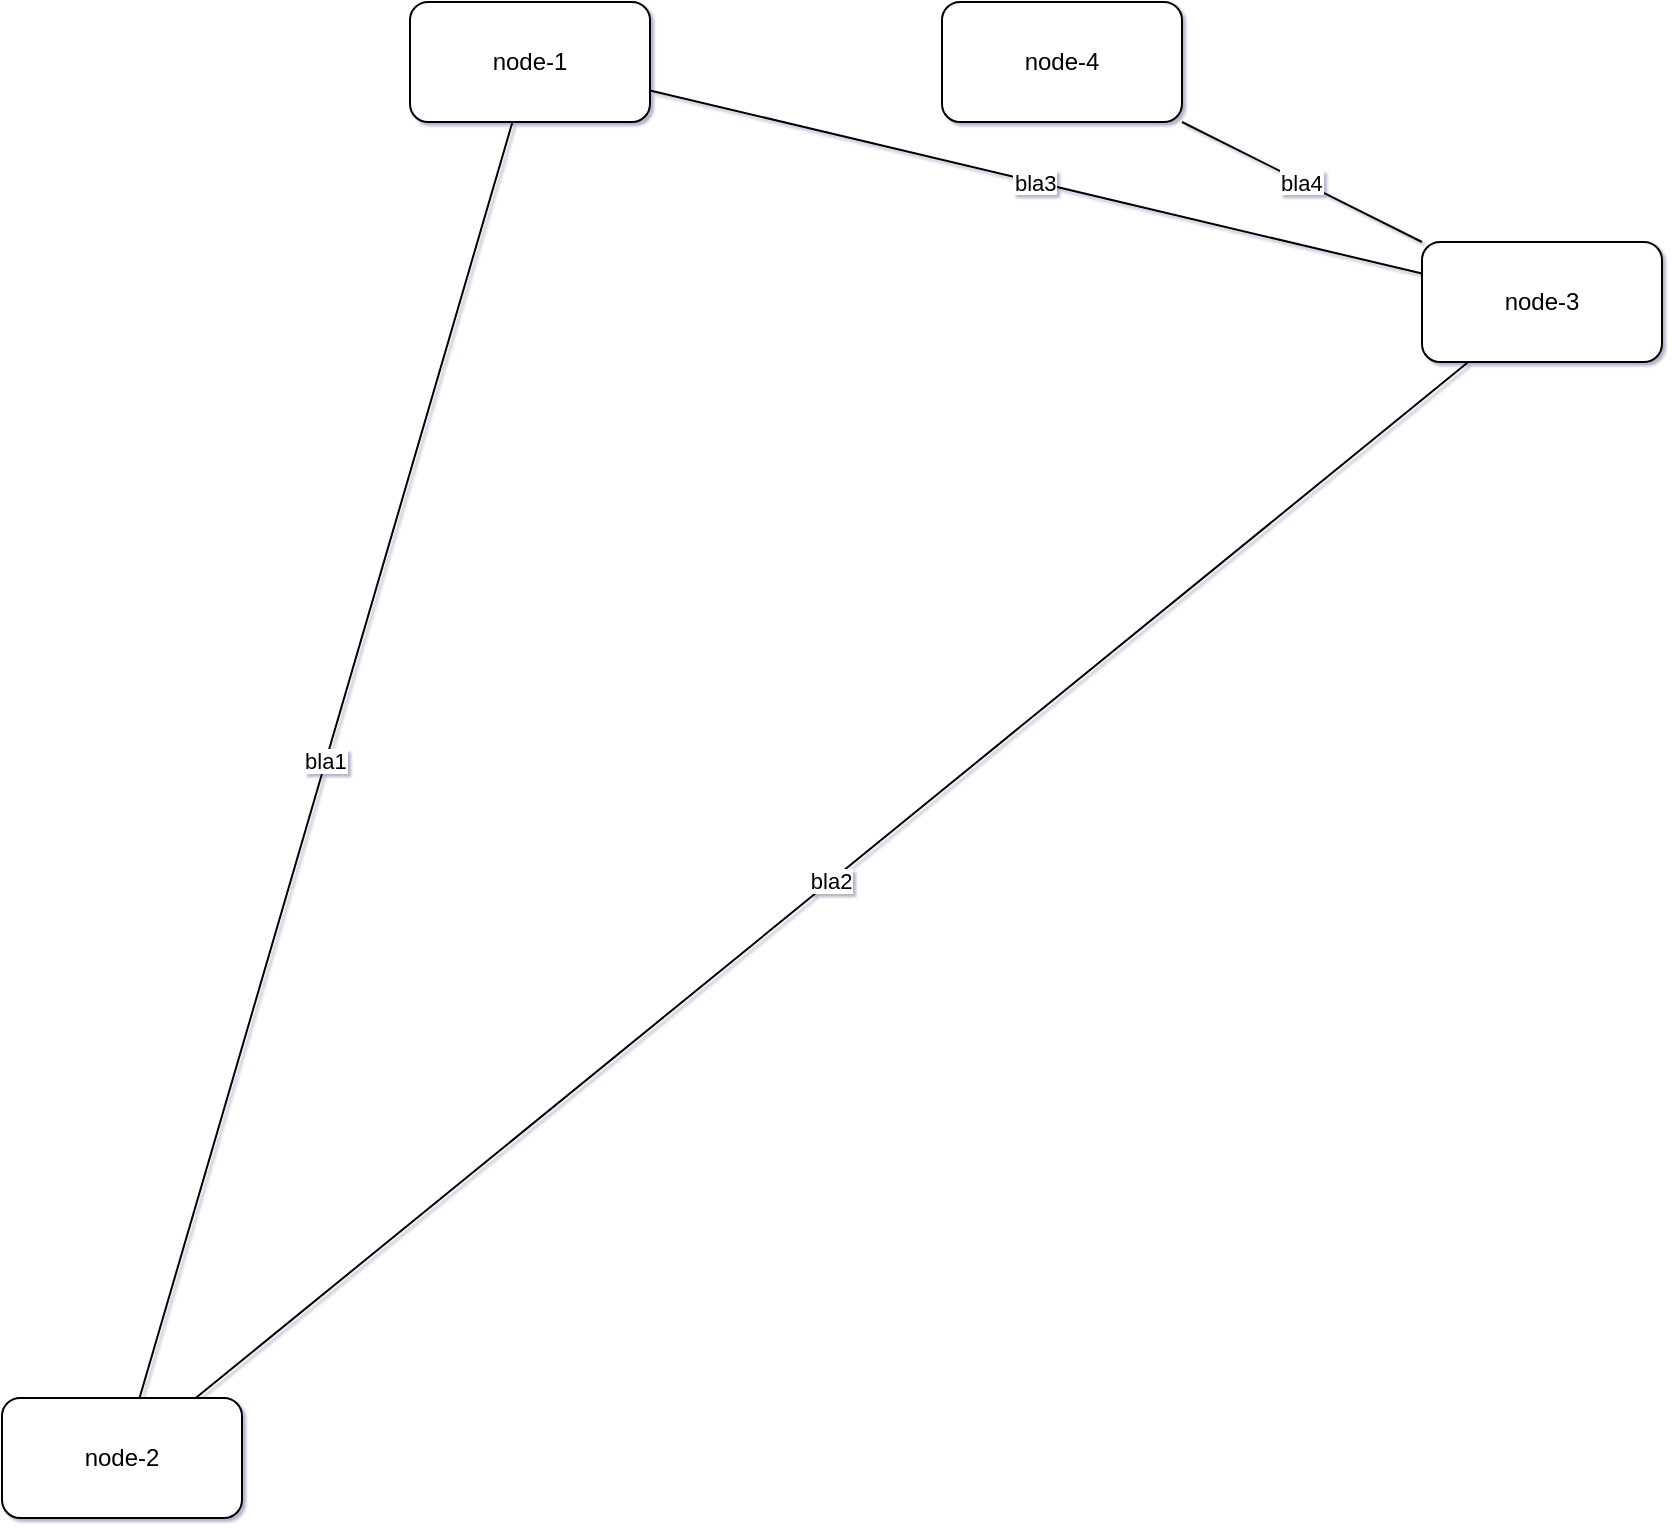 <mxfile compressed="false" type="device">
    <diagram id="Page-1" name="Page-1">
      <mxGraphModel arrows="1" connect="1" dx="1360" dy="864" fold="1" grid="1" gridSize="10" guides="1" math="0" page="1" pageHeight="1169" pageScale="1" pageWidth="827" shadow="1" tooltips="1">
        <root>
          <mxCell id="0" />   
          <mxCell id="1" parent="0" />
        <object id="node-1" label="node-1">
      <mxCell parent="1" style="rounded=1;whiteSpace=wrap;html=1;" vertex="1">
          <mxGeometry as="geometry" height="60" width="120" x="536" y="0" />
      </mxCell>
    </object><object id="node-2" label="node-2">
      <mxCell parent="1" style="rounded=1;whiteSpace=wrap;html=1;" vertex="1">
          <mxGeometry as="geometry" height="60" width="120" x="332" y="698" />
      </mxCell>
    </object><object id="node-3" label="node-3">
      <mxCell parent="1" style="rounded=1;whiteSpace=wrap;html=1;" vertex="1">
          <mxGeometry as="geometry" height="60" width="120" x="1042" y="120" />
      </mxCell>
    </object><object a="b" c="d" id="node-4" label="node-4" link="http://google.com">
      <mxCell parent="1" style="rounded=1;whiteSpace=wrap;html=1;" vertex="1">
          <mxGeometry as="geometry" height="60" width="120" x="802" y="0" />
      </mxCell>
    </object><object id="b35ebf8a6eeb7084dd9f3e14ec85eb9c" label="bla1" source="node-1" target="node-2">
      <mxCell edge="1" parent="1" source="node-1" style="endArrow=none;" target="node-2">
          <mxGeometry as="geometry" relative="1" />
      </mxCell>
    </object><object id="601d1f4fe959524564b9139bfd9ee1c5" label="bla2" source="node-2" target="node-3">
      <mxCell edge="1" parent="1" source="node-2" style="endArrow=none;" target="node-3">
          <mxGeometry as="geometry" relative="1" />
      </mxCell>
    </object><object id="03d64cf220b7cea506298c06d433f38e" label="bla3" source="node-3" target="node-1">
      <mxCell edge="1" parent="1" source="node-3" style="endArrow=none;" target="node-1">
          <mxGeometry as="geometry" relative="1" />
      </mxCell>
    </object><object id="d5fa69cbdbc6ae606177e052dcdf4fdc" label="bla4" source="node-4" target="node-3">
      <mxCell edge="1" parent="1" source="node-4" style="endArrow=none;" target="node-3">
          <mxGeometry as="geometry" relative="1" />
      </mxCell>
    </object></root>
      </mxGraphModel>
    </diagram></mxfile>